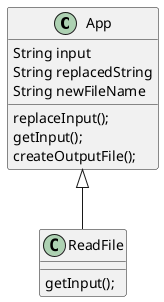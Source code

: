 @startuml
'https://plantuml.com/sequence-diagram

class App {
    String input
    String replacedString
    String newFileName
    replaceInput();
    getInput();
    createOutputFile();
}
class ReadFile {
    getInput();
}

App <|-- ReadFile

@enduml
